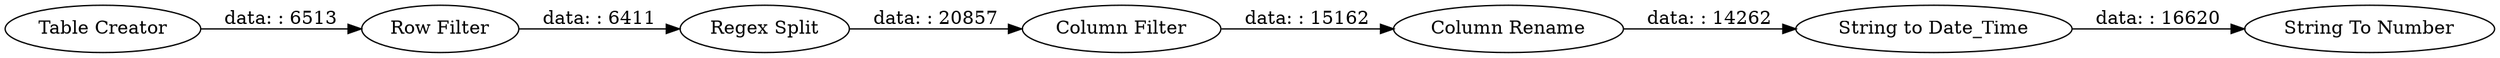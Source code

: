 digraph {
	"-6770865513292391208_3" [label="Row Filter"]
	"-6770865513292391208_8" [label="String To Number"]
	"-6770865513292391208_4" [label="Column Rename"]
	"-6770865513292391208_1" [label="Table Creator"]
	"-6770865513292391208_7" [label="Column Filter"]
	"-6770865513292391208_5" [label="String to Date_Time"]
	"-6770865513292391208_2" [label="Regex Split"]
	"-6770865513292391208_2" -> "-6770865513292391208_7" [label="data: : 20857"]
	"-6770865513292391208_3" -> "-6770865513292391208_2" [label="data: : 6411"]
	"-6770865513292391208_7" -> "-6770865513292391208_4" [label="data: : 15162"]
	"-6770865513292391208_4" -> "-6770865513292391208_5" [label="data: : 14262"]
	"-6770865513292391208_1" -> "-6770865513292391208_3" [label="data: : 6513"]
	"-6770865513292391208_5" -> "-6770865513292391208_8" [label="data: : 16620"]
	rankdir=LR
}
